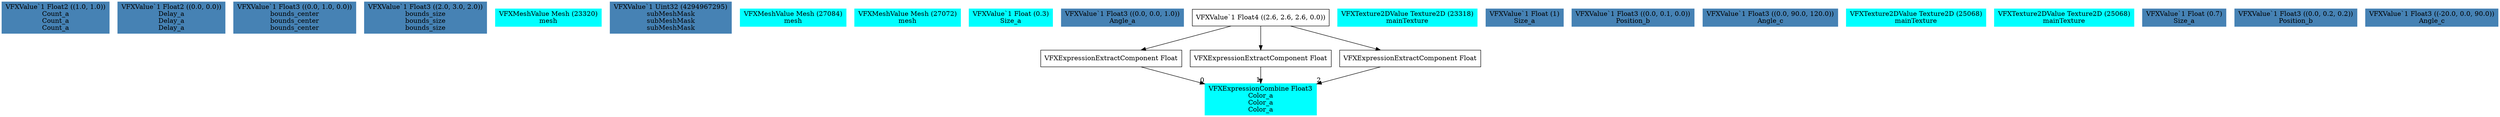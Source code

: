 digraph G {
node0 [shape="box" color="steelblue" style="filled" label="VFXValue`1 Float2 ((1.0, 1.0))
Count_a
Count_a
Count_a"]
node1 [shape="box" color="steelblue" style="filled" label="VFXValue`1 Float2 ((0.0, 0.0))
Delay_a
Delay_a
Delay_a"]
node2 [shape="box" color="steelblue" style="filled" label="VFXValue`1 Float3 ((0.0, 1.0, 0.0))
bounds_center
bounds_center
bounds_center"]
node3 [shape="box" color="steelblue" style="filled" label="VFXValue`1 Float3 ((2.0, 3.0, 2.0))
bounds_size
bounds_size
bounds_size"]
node4 [shape="box" color="cyan" style="filled" label="VFXMeshValue Mesh (23320)
mesh"]
node5 [shape="box" color="steelblue" style="filled" label="VFXValue`1 Uint32 (4294967295)
subMeshMask
subMeshMask
subMeshMask"]
node6 [shape="box" color="cyan" style="filled" label="VFXMeshValue Mesh (27084)
mesh"]
node7 [shape="box" color="cyan" style="filled" label="VFXMeshValue Mesh (27072)
mesh"]
node8 [shape="box" color="cyan" style="filled" label="VFXValue`1 Float (0.3)
Size_a"]
node9 [shape="box" color="steelblue" style="filled" label="VFXValue`1 Float3 ((0.0, 0.0, 1.0))
Angle_a"]
node10 [shape="box" color="cyan" style="filled" label="VFXExpressionCombine Float3
Color_a
Color_a
Color_a"]
node11 [shape="box" label="VFXExpressionExtractComponent Float"]
node12 [shape="box" label="VFXValue`1 Float4 ((2.6, 2.6, 2.6, 0.0))"]
node13 [shape="box" label="VFXExpressionExtractComponent Float"]
node14 [shape="box" label="VFXExpressionExtractComponent Float"]
node15 [shape="box" color="cyan" style="filled" label="VFXTexture2DValue Texture2D (23318)
mainTexture"]
node16 [shape="box" color="steelblue" style="filled" label="VFXValue`1 Float (1)
Size_a"]
node17 [shape="box" color="steelblue" style="filled" label="VFXValue`1 Float3 ((0.0, 0.1, 0.0))
Position_b"]
node18 [shape="box" color="steelblue" style="filled" label="VFXValue`1 Float3 ((0.0, 90.0, 120.0))
Angle_c"]
node19 [shape="box" color="cyan" style="filled" label="VFXTexture2DValue Texture2D (25068)
mainTexture"]
node20 [shape="box" color="cyan" style="filled" label="VFXTexture2DValue Texture2D (25068)
mainTexture"]
node21 [shape="box" color="steelblue" style="filled" label="VFXValue`1 Float (0.7)
Size_a"]
node22 [shape="box" color="steelblue" style="filled" label="VFXValue`1 Float3 ((0.0, 0.2, 0.2))
Position_b"]
node23 [shape="box" color="steelblue" style="filled" label="VFXValue`1 Float3 ((-20.0, 0.0, 90.0))
Angle_c"]
node11 -> node10 [headlabel="0"]
node13 -> node10 [headlabel="1"]
node14 -> node10 [headlabel="2"]
node12 -> node11 
node12 -> node13 
node12 -> node14 
}
